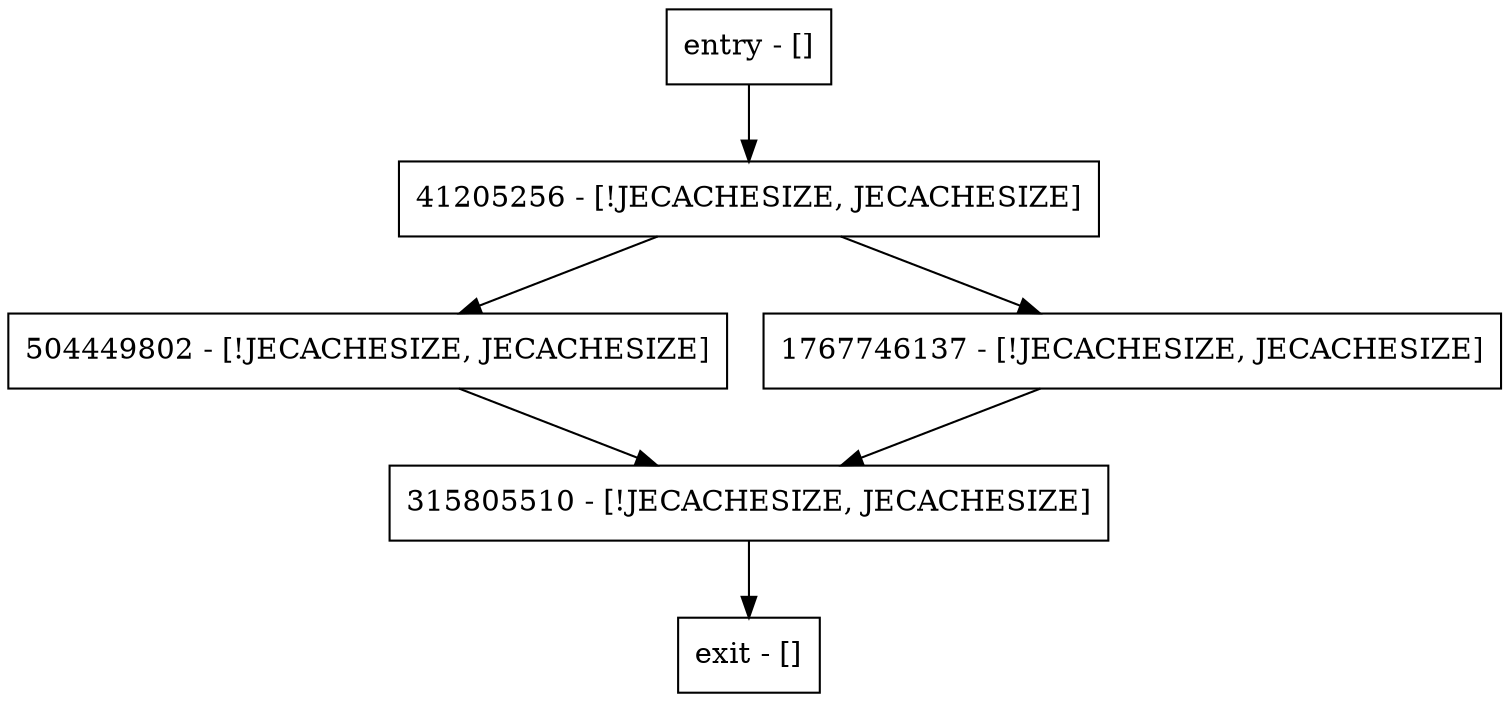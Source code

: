 digraph getNext {
node [shape=record];
504449802 [label="504449802 - [!JECACHESIZE, JECACHESIZE]"];
entry [label="entry - []"];
exit [label="exit - []"];
41205256 [label="41205256 - [!JECACHESIZE, JECACHESIZE]"];
1767746137 [label="1767746137 - [!JECACHESIZE, JECACHESIZE]"];
315805510 [label="315805510 - [!JECACHESIZE, JECACHESIZE]"];
entry;
exit;
504449802 -> 315805510;
entry -> 41205256;
41205256 -> 504449802;
41205256 -> 1767746137;
1767746137 -> 315805510;
315805510 -> exit;
}
